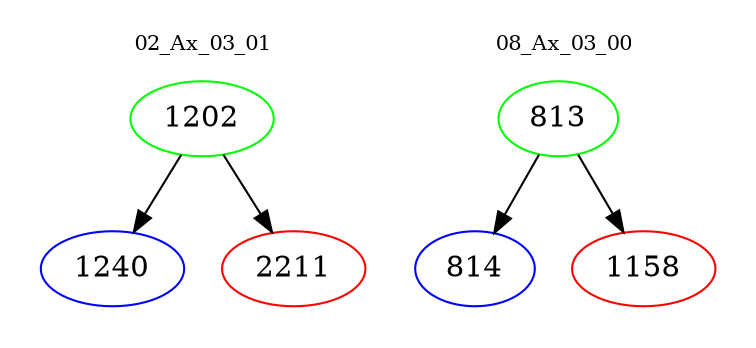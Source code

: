 digraph{
subgraph cluster_0 {
color = white
label = "02_Ax_03_01";
fontsize=10;
T0_1202 [label="1202", color="green"]
T0_1202 -> T0_1240 [color="black"]
T0_1240 [label="1240", color="blue"]
T0_1202 -> T0_2211 [color="black"]
T0_2211 [label="2211", color="red"]
}
subgraph cluster_1 {
color = white
label = "08_Ax_03_00";
fontsize=10;
T1_813 [label="813", color="green"]
T1_813 -> T1_814 [color="black"]
T1_814 [label="814", color="blue"]
T1_813 -> T1_1158 [color="black"]
T1_1158 [label="1158", color="red"]
}
}
